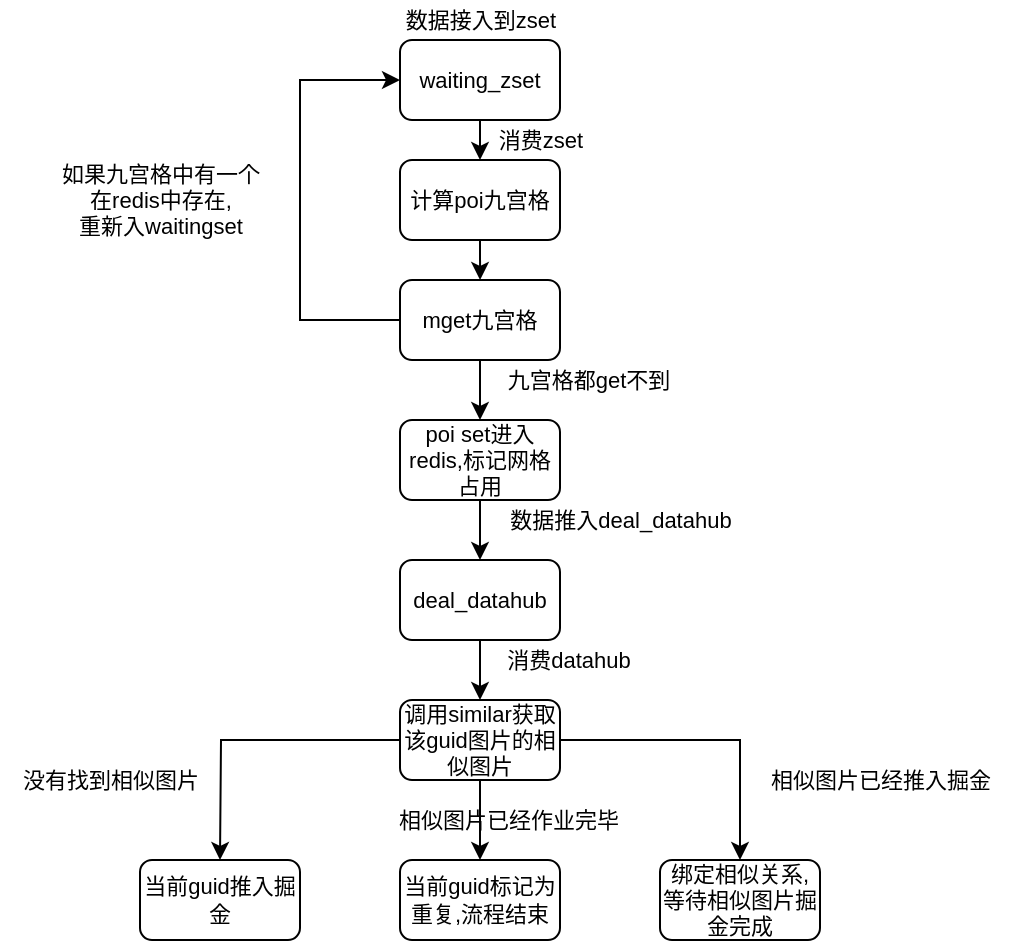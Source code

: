 <mxfile version="15.5.9" type="github">
  <diagram id="C5RBs43oDa-KdzZeNtuy" name="Page-1">
    <mxGraphModel dx="931" dy="532" grid="1" gridSize="10" guides="1" tooltips="1" connect="1" arrows="1" fold="1" page="1" pageScale="1" pageWidth="827" pageHeight="1169" math="0" shadow="0">
      <root>
        <mxCell id="WIyWlLk6GJQsqaUBKTNV-0" />
        <mxCell id="WIyWlLk6GJQsqaUBKTNV-1" parent="WIyWlLk6GJQsqaUBKTNV-0" />
        <mxCell id="FALt8wPv3_poAK63yUZf-7" style="edgeStyle=orthogonalEdgeStyle;rounded=0;orthogonalLoop=1;jettySize=auto;html=1;exitX=0.5;exitY=1;exitDx=0;exitDy=0;entryX=0.5;entryY=0;entryDx=0;entryDy=0;fontSize=11;" edge="1" parent="WIyWlLk6GJQsqaUBKTNV-1" source="FALt8wPv3_poAK63yUZf-2" target="FALt8wPv3_poAK63yUZf-6">
          <mxGeometry relative="1" as="geometry" />
        </mxCell>
        <mxCell id="FALt8wPv3_poAK63yUZf-2" value="waiting_zset" style="rounded=1;whiteSpace=wrap;html=1;fontSize=11;" vertex="1" parent="WIyWlLk6GJQsqaUBKTNV-1">
          <mxGeometry x="320" y="30" width="80" height="40" as="geometry" />
        </mxCell>
        <mxCell id="FALt8wPv3_poAK63yUZf-4" value="数据接入到zset" style="text;html=1;resizable=0;autosize=1;align=center;verticalAlign=middle;points=[];fillColor=none;strokeColor=none;rounded=0;fontSize=11;" vertex="1" parent="WIyWlLk6GJQsqaUBKTNV-1">
          <mxGeometry x="310" y="10" width="100" height="20" as="geometry" />
        </mxCell>
        <mxCell id="FALt8wPv3_poAK63yUZf-9" style="edgeStyle=orthogonalEdgeStyle;rounded=0;orthogonalLoop=1;jettySize=auto;html=1;exitX=0.5;exitY=1;exitDx=0;exitDy=0;fontSize=11;" edge="1" parent="WIyWlLk6GJQsqaUBKTNV-1" source="FALt8wPv3_poAK63yUZf-6">
          <mxGeometry relative="1" as="geometry">
            <mxPoint x="360.034" y="150" as="targetPoint" />
          </mxGeometry>
        </mxCell>
        <mxCell id="FALt8wPv3_poAK63yUZf-6" value="计算poi九宫格" style="rounded=1;whiteSpace=wrap;html=1;fontSize=11;" vertex="1" parent="WIyWlLk6GJQsqaUBKTNV-1">
          <mxGeometry x="320" y="90" width="80" height="40" as="geometry" />
        </mxCell>
        <mxCell id="FALt8wPv3_poAK63yUZf-8" value="消费zset" style="text;html=1;resizable=0;autosize=1;align=center;verticalAlign=middle;points=[];fillColor=none;strokeColor=none;rounded=0;fontSize=11;" vertex="1" parent="WIyWlLk6GJQsqaUBKTNV-1">
          <mxGeometry x="360" y="70" width="60" height="20" as="geometry" />
        </mxCell>
        <mxCell id="FALt8wPv3_poAK63yUZf-11" style="edgeStyle=orthogonalEdgeStyle;rounded=0;orthogonalLoop=1;jettySize=auto;html=1;exitX=0;exitY=0.5;exitDx=0;exitDy=0;entryX=0;entryY=0.5;entryDx=0;entryDy=0;fontSize=11;" edge="1" parent="WIyWlLk6GJQsqaUBKTNV-1" source="FALt8wPv3_poAK63yUZf-10" target="FALt8wPv3_poAK63yUZf-2">
          <mxGeometry relative="1" as="geometry">
            <Array as="points">
              <mxPoint x="270" y="170" />
              <mxPoint x="270" y="50" />
            </Array>
          </mxGeometry>
        </mxCell>
        <mxCell id="FALt8wPv3_poAK63yUZf-15" style="edgeStyle=orthogonalEdgeStyle;rounded=0;orthogonalLoop=1;jettySize=auto;html=1;exitX=0.5;exitY=1;exitDx=0;exitDy=0;entryX=0.5;entryY=0;entryDx=0;entryDy=0;fontSize=11;" edge="1" parent="WIyWlLk6GJQsqaUBKTNV-1" source="FALt8wPv3_poAK63yUZf-10" target="FALt8wPv3_poAK63yUZf-14">
          <mxGeometry relative="1" as="geometry" />
        </mxCell>
        <mxCell id="FALt8wPv3_poAK63yUZf-10" value="mget九宫格" style="rounded=1;whiteSpace=wrap;html=1;fontSize=11;" vertex="1" parent="WIyWlLk6GJQsqaUBKTNV-1">
          <mxGeometry x="320" y="150" width="80" height="40" as="geometry" />
        </mxCell>
        <mxCell id="FALt8wPv3_poAK63yUZf-12" value="如果九宫格中有一个&lt;br&gt;在redis中存在,&lt;br&gt;重新入waitingset" style="text;html=1;resizable=0;autosize=1;align=center;verticalAlign=middle;points=[];fillColor=none;strokeColor=none;rounded=0;fontSize=11;" vertex="1" parent="WIyWlLk6GJQsqaUBKTNV-1">
          <mxGeometry x="140" y="90" width="120" height="40" as="geometry" />
        </mxCell>
        <mxCell id="FALt8wPv3_poAK63yUZf-23" style="edgeStyle=orthogonalEdgeStyle;rounded=0;orthogonalLoop=1;jettySize=auto;html=1;exitX=0.5;exitY=1;exitDx=0;exitDy=0;entryX=0.5;entryY=0;entryDx=0;entryDy=0;fontSize=11;" edge="1" parent="WIyWlLk6GJQsqaUBKTNV-1" source="FALt8wPv3_poAK63yUZf-14" target="FALt8wPv3_poAK63yUZf-17">
          <mxGeometry relative="1" as="geometry" />
        </mxCell>
        <mxCell id="FALt8wPv3_poAK63yUZf-14" value="poi set进入redis,标记网格占用" style="rounded=1;whiteSpace=wrap;html=1;fontSize=11;" vertex="1" parent="WIyWlLk6GJQsqaUBKTNV-1">
          <mxGeometry x="320" y="220" width="80" height="40" as="geometry" />
        </mxCell>
        <mxCell id="FALt8wPv3_poAK63yUZf-27" style="edgeStyle=orthogonalEdgeStyle;rounded=0;orthogonalLoop=1;jettySize=auto;html=1;entryX=0.5;entryY=0;entryDx=0;entryDy=0;fontSize=11;" edge="1" parent="WIyWlLk6GJQsqaUBKTNV-1" source="FALt8wPv3_poAK63yUZf-17" target="FALt8wPv3_poAK63yUZf-25">
          <mxGeometry relative="1" as="geometry" />
        </mxCell>
        <mxCell id="FALt8wPv3_poAK63yUZf-17" value="deal_datahub" style="rounded=1;whiteSpace=wrap;html=1;fontSize=11;" vertex="1" parent="WIyWlLk6GJQsqaUBKTNV-1">
          <mxGeometry x="320" y="290" width="80" height="40" as="geometry" />
        </mxCell>
        <mxCell id="FALt8wPv3_poAK63yUZf-19" value="九宫格都get不到" style="text;html=1;resizable=0;autosize=1;align=center;verticalAlign=middle;points=[];fillColor=none;strokeColor=none;rounded=0;fontSize=11;" vertex="1" parent="WIyWlLk6GJQsqaUBKTNV-1">
          <mxGeometry x="364" y="190" width="100" height="20" as="geometry" />
        </mxCell>
        <mxCell id="FALt8wPv3_poAK63yUZf-24" value="数据推入deal_datahub" style="text;html=1;resizable=0;autosize=1;align=center;verticalAlign=middle;points=[];fillColor=none;strokeColor=none;rounded=0;fontSize=11;" vertex="1" parent="WIyWlLk6GJQsqaUBKTNV-1">
          <mxGeometry x="360" y="260" width="140" height="20" as="geometry" />
        </mxCell>
        <mxCell id="FALt8wPv3_poAK63yUZf-31" style="edgeStyle=orthogonalEdgeStyle;rounded=0;orthogonalLoop=1;jettySize=auto;html=1;exitX=0;exitY=0.5;exitDx=0;exitDy=0;fontSize=11;" edge="1" parent="WIyWlLk6GJQsqaUBKTNV-1" source="FALt8wPv3_poAK63yUZf-25">
          <mxGeometry relative="1" as="geometry">
            <mxPoint x="230" y="440.0" as="targetPoint" />
          </mxGeometry>
        </mxCell>
        <mxCell id="FALt8wPv3_poAK63yUZf-34" style="edgeStyle=orthogonalEdgeStyle;rounded=0;orthogonalLoop=1;jettySize=auto;html=1;exitX=0.5;exitY=1;exitDx=0;exitDy=0;entryX=0.5;entryY=0;entryDx=0;entryDy=0;fontSize=11;" edge="1" parent="WIyWlLk6GJQsqaUBKTNV-1" source="FALt8wPv3_poAK63yUZf-25" target="FALt8wPv3_poAK63yUZf-29">
          <mxGeometry relative="1" as="geometry" />
        </mxCell>
        <mxCell id="FALt8wPv3_poAK63yUZf-35" style="edgeStyle=orthogonalEdgeStyle;rounded=0;orthogonalLoop=1;jettySize=auto;html=1;exitX=1;exitY=0.5;exitDx=0;exitDy=0;entryX=0.5;entryY=0;entryDx=0;entryDy=0;fontSize=11;" edge="1" parent="WIyWlLk6GJQsqaUBKTNV-1" source="FALt8wPv3_poAK63yUZf-25" target="FALt8wPv3_poAK63yUZf-33">
          <mxGeometry relative="1" as="geometry" />
        </mxCell>
        <mxCell id="FALt8wPv3_poAK63yUZf-25" value="调用similar获取该guid图片的相似图片" style="rounded=1;whiteSpace=wrap;html=1;fontSize=11;" vertex="1" parent="WIyWlLk6GJQsqaUBKTNV-1">
          <mxGeometry x="320" y="360" width="80" height="40" as="geometry" />
        </mxCell>
        <mxCell id="FALt8wPv3_poAK63yUZf-28" value="消费datahub" style="text;html=1;resizable=0;autosize=1;align=center;verticalAlign=middle;points=[];fillColor=none;strokeColor=none;rounded=0;fontSize=11;" vertex="1" parent="WIyWlLk6GJQsqaUBKTNV-1">
          <mxGeometry x="364" y="330" width="80" height="20" as="geometry" />
        </mxCell>
        <mxCell id="FALt8wPv3_poAK63yUZf-29" value="当前guid标记为重复,流程结束" style="rounded=1;whiteSpace=wrap;html=1;fontSize=11;" vertex="1" parent="WIyWlLk6GJQsqaUBKTNV-1">
          <mxGeometry x="320" y="440" width="80" height="40" as="geometry" />
        </mxCell>
        <mxCell id="FALt8wPv3_poAK63yUZf-32" value="当前guid推入掘金" style="rounded=1;whiteSpace=wrap;html=1;fontSize=11;" vertex="1" parent="WIyWlLk6GJQsqaUBKTNV-1">
          <mxGeometry x="190" y="440" width="80" height="40" as="geometry" />
        </mxCell>
        <mxCell id="FALt8wPv3_poAK63yUZf-33" value="绑定相似关系,等待相似图片掘金完成" style="rounded=1;whiteSpace=wrap;html=1;fontSize=11;" vertex="1" parent="WIyWlLk6GJQsqaUBKTNV-1">
          <mxGeometry x="450" y="440" width="80" height="40" as="geometry" />
        </mxCell>
        <mxCell id="FALt8wPv3_poAK63yUZf-36" value="没有找到相似图片" style="text;html=1;resizable=0;autosize=1;align=center;verticalAlign=middle;points=[];fillColor=none;strokeColor=none;rounded=0;fontSize=11;" vertex="1" parent="WIyWlLk6GJQsqaUBKTNV-1">
          <mxGeometry x="120" y="390" width="110" height="20" as="geometry" />
        </mxCell>
        <mxCell id="FALt8wPv3_poAK63yUZf-37" value="相似图片已经作业完毕" style="text;html=1;resizable=0;autosize=1;align=center;verticalAlign=middle;points=[];fillColor=none;strokeColor=none;rounded=0;fontSize=11;" vertex="1" parent="WIyWlLk6GJQsqaUBKTNV-1">
          <mxGeometry x="304" y="410" width="140" height="20" as="geometry" />
        </mxCell>
        <mxCell id="FALt8wPv3_poAK63yUZf-38" value="相似图片已经推入掘金" style="text;html=1;resizable=0;autosize=1;align=center;verticalAlign=middle;points=[];fillColor=none;strokeColor=none;rounded=0;fontSize=11;" vertex="1" parent="WIyWlLk6GJQsqaUBKTNV-1">
          <mxGeometry x="490" y="390" width="140" height="20" as="geometry" />
        </mxCell>
      </root>
    </mxGraphModel>
  </diagram>
</mxfile>
